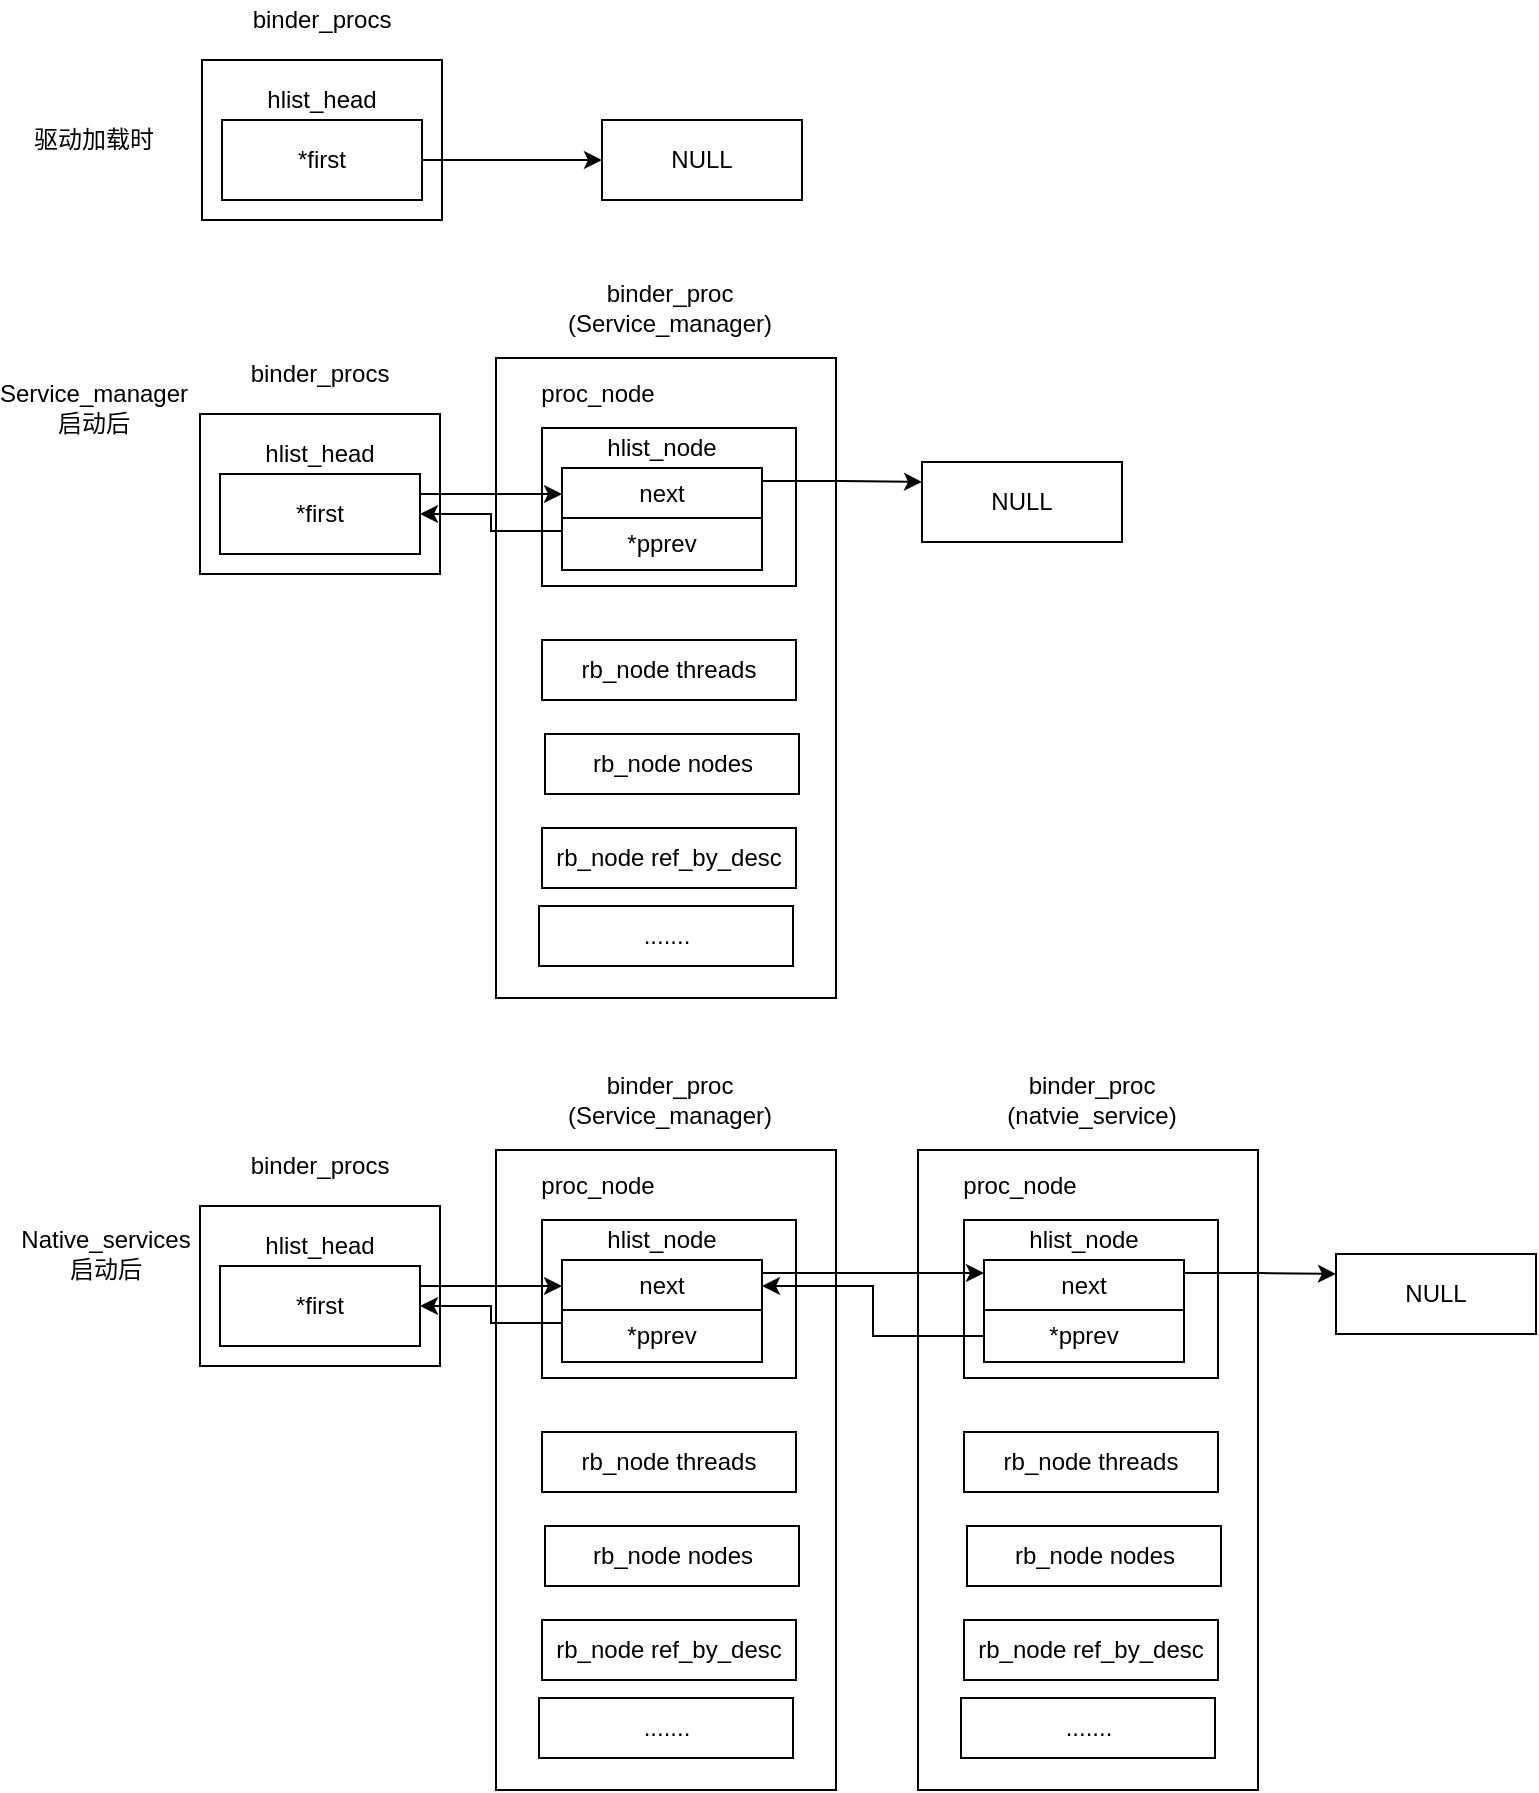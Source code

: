 <mxfile version="10.7.3" type="github"><diagram id="f5S5wsau89oDJ0mGk0TF" name="Page-1"><mxGraphModel dx="1394" dy="764" grid="1" gridSize="10" guides="1" tooltips="1" connect="1" arrows="1" fold="1" page="1" pageScale="1" pageWidth="850" pageHeight="1100" math="0" shadow="0"><root><mxCell id="0"/><mxCell id="1" parent="0"/><mxCell id="cAE2dEIA1_UFuCHR5B9O-16" value="" style="rounded=0;whiteSpace=wrap;html=1;" vertex="1" parent="1"><mxGeometry x="250" y="219" width="170" height="320" as="geometry"/></mxCell><mxCell id="cAE2dEIA1_UFuCHR5B9O-25" value="" style="rounded=0;whiteSpace=wrap;html=1;" vertex="1" parent="1"><mxGeometry x="273" y="254" width="127" height="79" as="geometry"/></mxCell><mxCell id="cAE2dEIA1_UFuCHR5B9O-1" value="" style="rounded=0;whiteSpace=wrap;html=1;" vertex="1" parent="1"><mxGeometry x="103" y="70" width="120" height="80" as="geometry"/></mxCell><mxCell id="cAE2dEIA1_UFuCHR5B9O-7" style="edgeStyle=orthogonalEdgeStyle;rounded=0;orthogonalLoop=1;jettySize=auto;html=1;exitX=1;exitY=0.5;exitDx=0;exitDy=0;" edge="1" parent="1" source="cAE2dEIA1_UFuCHR5B9O-2" target="cAE2dEIA1_UFuCHR5B9O-6"><mxGeometry relative="1" as="geometry"/></mxCell><mxCell id="cAE2dEIA1_UFuCHR5B9O-2" value="*first" style="rounded=0;whiteSpace=wrap;html=1;" vertex="1" parent="1"><mxGeometry x="113" y="100" width="100" height="40" as="geometry"/></mxCell><mxCell id="cAE2dEIA1_UFuCHR5B9O-3" value="binder_procs" style="text;html=1;strokeColor=none;fillColor=none;align=center;verticalAlign=middle;whiteSpace=wrap;rounded=0;" vertex="1" parent="1"><mxGeometry x="143" y="40" width="40" height="20" as="geometry"/></mxCell><mxCell id="cAE2dEIA1_UFuCHR5B9O-4" value="hlist_head" style="text;html=1;strokeColor=none;fillColor=none;align=center;verticalAlign=middle;whiteSpace=wrap;rounded=0;" vertex="1" parent="1"><mxGeometry x="143" y="80" width="40" height="20" as="geometry"/></mxCell><mxCell id="cAE2dEIA1_UFuCHR5B9O-6" value="NULL" style="rounded=0;whiteSpace=wrap;html=1;" vertex="1" parent="1"><mxGeometry x="303" y="100" width="100" height="40" as="geometry"/></mxCell><mxCell id="cAE2dEIA1_UFuCHR5B9O-8" value="驱动加载时" style="text;html=1;strokeColor=none;fillColor=none;align=center;verticalAlign=middle;whiteSpace=wrap;rounded=0;" vertex="1" parent="1"><mxGeometry x="14" y="100" width="70" height="20" as="geometry"/></mxCell><mxCell id="cAE2dEIA1_UFuCHR5B9O-9" value="" style="rounded=0;whiteSpace=wrap;html=1;" vertex="1" parent="1"><mxGeometry x="102" y="247" width="120" height="80" as="geometry"/></mxCell><mxCell id="cAE2dEIA1_UFuCHR5B9O-22" style="edgeStyle=orthogonalEdgeStyle;rounded=0;orthogonalLoop=1;jettySize=auto;html=1;exitX=1;exitY=0.25;exitDx=0;exitDy=0;" edge="1" parent="1" source="cAE2dEIA1_UFuCHR5B9O-11" target="cAE2dEIA1_UFuCHR5B9O-17"><mxGeometry relative="1" as="geometry"/></mxCell><mxCell id="cAE2dEIA1_UFuCHR5B9O-11" value="*first" style="rounded=0;whiteSpace=wrap;html=1;" vertex="1" parent="1"><mxGeometry x="112" y="277" width="100" height="40" as="geometry"/></mxCell><mxCell id="cAE2dEIA1_UFuCHR5B9O-12" value="binder_procs" style="text;html=1;strokeColor=none;fillColor=none;align=center;verticalAlign=middle;whiteSpace=wrap;rounded=0;" vertex="1" parent="1"><mxGeometry x="142" y="217" width="40" height="20" as="geometry"/></mxCell><mxCell id="cAE2dEIA1_UFuCHR5B9O-13" value="hlist_head" style="text;html=1;strokeColor=none;fillColor=none;align=center;verticalAlign=middle;whiteSpace=wrap;rounded=0;" vertex="1" parent="1"><mxGeometry x="142" y="257" width="40" height="20" as="geometry"/></mxCell><mxCell id="cAE2dEIA1_UFuCHR5B9O-14" value="NULL" style="rounded=0;whiteSpace=wrap;html=1;" vertex="1" parent="1"><mxGeometry x="463" y="271" width="100" height="40" as="geometry"/></mxCell><mxCell id="cAE2dEIA1_UFuCHR5B9O-27" style="edgeStyle=orthogonalEdgeStyle;rounded=0;orthogonalLoop=1;jettySize=auto;html=1;exitX=1;exitY=0.25;exitDx=0;exitDy=0;entryX=0;entryY=0.25;entryDx=0;entryDy=0;" edge="1" parent="1" source="cAE2dEIA1_UFuCHR5B9O-17" target="cAE2dEIA1_UFuCHR5B9O-14"><mxGeometry relative="1" as="geometry"/></mxCell><mxCell id="cAE2dEIA1_UFuCHR5B9O-17" value="next" style="rounded=0;whiteSpace=wrap;html=1;" vertex="1" parent="1"><mxGeometry x="283" y="274" width="100" height="26" as="geometry"/></mxCell><mxCell id="cAE2dEIA1_UFuCHR5B9O-18" value="binder_proc&lt;br&gt;(Service_manager)&lt;br&gt;" style="text;html=1;strokeColor=none;fillColor=none;align=center;verticalAlign=middle;whiteSpace=wrap;rounded=0;" vertex="1" parent="1"><mxGeometry x="316.5" y="184" width="40" height="20" as="geometry"/></mxCell><mxCell id="cAE2dEIA1_UFuCHR5B9O-19" value="hlist_node" style="text;html=1;strokeColor=none;fillColor=none;align=center;verticalAlign=middle;whiteSpace=wrap;rounded=0;" vertex="1" parent="1"><mxGeometry x="313" y="254" width="40" height="20" as="geometry"/></mxCell><mxCell id="cAE2dEIA1_UFuCHR5B9O-28" style="edgeStyle=orthogonalEdgeStyle;rounded=0;orthogonalLoop=1;jettySize=auto;html=1;exitX=0;exitY=0.25;exitDx=0;exitDy=0;entryX=1;entryY=0.5;entryDx=0;entryDy=0;" edge="1" parent="1" source="cAE2dEIA1_UFuCHR5B9O-20" target="cAE2dEIA1_UFuCHR5B9O-11"><mxGeometry relative="1" as="geometry"/></mxCell><mxCell id="cAE2dEIA1_UFuCHR5B9O-20" value="*pprev" style="rounded=0;whiteSpace=wrap;html=1;" vertex="1" parent="1"><mxGeometry x="283" y="299" width="100" height="26" as="geometry"/></mxCell><mxCell id="cAE2dEIA1_UFuCHR5B9O-21" value="Service_manager启动后&lt;br&gt;" style="text;html=1;strokeColor=none;fillColor=none;align=center;verticalAlign=middle;whiteSpace=wrap;rounded=0;" vertex="1" parent="1"><mxGeometry x="14" y="234" width="70" height="20" as="geometry"/></mxCell><mxCell id="cAE2dEIA1_UFuCHR5B9O-26" value="proc_node" style="text;html=1;strokeColor=none;fillColor=none;align=center;verticalAlign=middle;whiteSpace=wrap;rounded=0;" vertex="1" parent="1"><mxGeometry x="281" y="227" width="40" height="20" as="geometry"/></mxCell><mxCell id="cAE2dEIA1_UFuCHR5B9O-29" value="rb_node threads" style="rounded=0;whiteSpace=wrap;html=1;" vertex="1" parent="1"><mxGeometry x="273" y="360" width="127" height="30" as="geometry"/></mxCell><mxCell id="cAE2dEIA1_UFuCHR5B9O-30" value="rb_node nodes" style="rounded=0;whiteSpace=wrap;html=1;" vertex="1" parent="1"><mxGeometry x="274.5" y="407" width="127" height="30" as="geometry"/></mxCell><mxCell id="cAE2dEIA1_UFuCHR5B9O-31" value="rb_node ref_by_desc" style="rounded=0;whiteSpace=wrap;html=1;" vertex="1" parent="1"><mxGeometry x="273" y="454" width="127" height="30" as="geometry"/></mxCell><mxCell id="cAE2dEIA1_UFuCHR5B9O-32" value="......." style="rounded=0;whiteSpace=wrap;html=1;" vertex="1" parent="1"><mxGeometry x="271.5" y="493" width="127" height="30" as="geometry"/></mxCell><mxCell id="cAE2dEIA1_UFuCHR5B9O-33" value="" style="rounded=0;whiteSpace=wrap;html=1;" vertex="1" parent="1"><mxGeometry x="250" y="615" width="170" height="320" as="geometry"/></mxCell><mxCell id="cAE2dEIA1_UFuCHR5B9O-34" value="" style="rounded=0;whiteSpace=wrap;html=1;" vertex="1" parent="1"><mxGeometry x="273" y="650" width="127" height="79" as="geometry"/></mxCell><mxCell id="cAE2dEIA1_UFuCHR5B9O-35" value="" style="rounded=0;whiteSpace=wrap;html=1;" vertex="1" parent="1"><mxGeometry x="102" y="643" width="120" height="80" as="geometry"/></mxCell><mxCell id="cAE2dEIA1_UFuCHR5B9O-36" style="edgeStyle=orthogonalEdgeStyle;rounded=0;orthogonalLoop=1;jettySize=auto;html=1;exitX=1;exitY=0.25;exitDx=0;exitDy=0;" edge="1" parent="1" source="cAE2dEIA1_UFuCHR5B9O-37" target="cAE2dEIA1_UFuCHR5B9O-42"><mxGeometry relative="1" as="geometry"/></mxCell><mxCell id="cAE2dEIA1_UFuCHR5B9O-37" value="*first" style="rounded=0;whiteSpace=wrap;html=1;" vertex="1" parent="1"><mxGeometry x="112" y="673" width="100" height="40" as="geometry"/></mxCell><mxCell id="cAE2dEIA1_UFuCHR5B9O-38" value="binder_procs" style="text;html=1;strokeColor=none;fillColor=none;align=center;verticalAlign=middle;whiteSpace=wrap;rounded=0;" vertex="1" parent="1"><mxGeometry x="142" y="613" width="40" height="20" as="geometry"/></mxCell><mxCell id="cAE2dEIA1_UFuCHR5B9O-39" value="hlist_head" style="text;html=1;strokeColor=none;fillColor=none;align=center;verticalAlign=middle;whiteSpace=wrap;rounded=0;" vertex="1" parent="1"><mxGeometry x="142" y="653" width="40" height="20" as="geometry"/></mxCell><mxCell id="cAE2dEIA1_UFuCHR5B9O-42" value="next" style="rounded=0;whiteSpace=wrap;html=1;" vertex="1" parent="1"><mxGeometry x="283" y="670" width="100" height="26" as="geometry"/></mxCell><mxCell id="cAE2dEIA1_UFuCHR5B9O-43" value="binder_proc&lt;br&gt;(Service_manager)&lt;br&gt;" style="text;html=1;strokeColor=none;fillColor=none;align=center;verticalAlign=middle;whiteSpace=wrap;rounded=0;" vertex="1" parent="1"><mxGeometry x="316.5" y="580" width="40" height="20" as="geometry"/></mxCell><mxCell id="cAE2dEIA1_UFuCHR5B9O-44" value="hlist_node" style="text;html=1;strokeColor=none;fillColor=none;align=center;verticalAlign=middle;whiteSpace=wrap;rounded=0;" vertex="1" parent="1"><mxGeometry x="313" y="650" width="40" height="20" as="geometry"/></mxCell><mxCell id="cAE2dEIA1_UFuCHR5B9O-45" style="edgeStyle=orthogonalEdgeStyle;rounded=0;orthogonalLoop=1;jettySize=auto;html=1;exitX=0;exitY=0.25;exitDx=0;exitDy=0;entryX=1;entryY=0.5;entryDx=0;entryDy=0;" edge="1" parent="1" source="cAE2dEIA1_UFuCHR5B9O-46" target="cAE2dEIA1_UFuCHR5B9O-37"><mxGeometry relative="1" as="geometry"/></mxCell><mxCell id="cAE2dEIA1_UFuCHR5B9O-46" value="*pprev" style="rounded=0;whiteSpace=wrap;html=1;" vertex="1" parent="1"><mxGeometry x="283" y="695" width="100" height="26" as="geometry"/></mxCell><mxCell id="cAE2dEIA1_UFuCHR5B9O-47" value="proc_node" style="text;html=1;strokeColor=none;fillColor=none;align=center;verticalAlign=middle;whiteSpace=wrap;rounded=0;" vertex="1" parent="1"><mxGeometry x="281" y="623" width="40" height="20" as="geometry"/></mxCell><mxCell id="cAE2dEIA1_UFuCHR5B9O-48" value="rb_node threads" style="rounded=0;whiteSpace=wrap;html=1;" vertex="1" parent="1"><mxGeometry x="273" y="756" width="127" height="30" as="geometry"/></mxCell><mxCell id="cAE2dEIA1_UFuCHR5B9O-49" value="rb_node nodes" style="rounded=0;whiteSpace=wrap;html=1;" vertex="1" parent="1"><mxGeometry x="274.5" y="803" width="127" height="30" as="geometry"/></mxCell><mxCell id="cAE2dEIA1_UFuCHR5B9O-50" value="rb_node ref_by_desc" style="rounded=0;whiteSpace=wrap;html=1;" vertex="1" parent="1"><mxGeometry x="273" y="850" width="127" height="30" as="geometry"/></mxCell><mxCell id="cAE2dEIA1_UFuCHR5B9O-51" value="......." style="rounded=0;whiteSpace=wrap;html=1;" vertex="1" parent="1"><mxGeometry x="271.5" y="889" width="127" height="30" as="geometry"/></mxCell><mxCell id="cAE2dEIA1_UFuCHR5B9O-52" value="Native_services&lt;br&gt;启动后&lt;br&gt;" style="text;html=1;strokeColor=none;fillColor=none;align=center;verticalAlign=middle;whiteSpace=wrap;rounded=0;" vertex="1" parent="1"><mxGeometry x="20" y="657" width="70" height="20" as="geometry"/></mxCell><mxCell id="cAE2dEIA1_UFuCHR5B9O-53" value="NULL" style="rounded=0;whiteSpace=wrap;html=1;" vertex="1" parent="1"><mxGeometry x="670" y="667" width="100" height="40" as="geometry"/></mxCell><mxCell id="cAE2dEIA1_UFuCHR5B9O-54" value="" style="rounded=0;whiteSpace=wrap;html=1;" vertex="1" parent="1"><mxGeometry x="461" y="615" width="170" height="320" as="geometry"/></mxCell><mxCell id="cAE2dEIA1_UFuCHR5B9O-55" value="" style="rounded=0;whiteSpace=wrap;html=1;" vertex="1" parent="1"><mxGeometry x="484" y="650" width="127" height="79" as="geometry"/></mxCell><mxCell id="cAE2dEIA1_UFuCHR5B9O-66" style="edgeStyle=orthogonalEdgeStyle;rounded=0;orthogonalLoop=1;jettySize=auto;html=1;exitX=1;exitY=0.25;exitDx=0;exitDy=0;entryX=0;entryY=0.25;entryDx=0;entryDy=0;" edge="1" parent="1" source="cAE2dEIA1_UFuCHR5B9O-56" target="cAE2dEIA1_UFuCHR5B9O-53"><mxGeometry relative="1" as="geometry"/></mxCell><mxCell id="cAE2dEIA1_UFuCHR5B9O-56" value="next" style="rounded=0;whiteSpace=wrap;html=1;" vertex="1" parent="1"><mxGeometry x="494" y="670" width="100" height="26" as="geometry"/></mxCell><mxCell id="cAE2dEIA1_UFuCHR5B9O-57" value="binder_proc&lt;br&gt;(natvie_service)&lt;br&gt;" style="text;html=1;strokeColor=none;fillColor=none;align=center;verticalAlign=middle;whiteSpace=wrap;rounded=0;" vertex="1" parent="1"><mxGeometry x="527.5" y="580" width="40" height="20" as="geometry"/></mxCell><mxCell id="cAE2dEIA1_UFuCHR5B9O-58" value="hlist_node" style="text;html=1;strokeColor=none;fillColor=none;align=center;verticalAlign=middle;whiteSpace=wrap;rounded=0;" vertex="1" parent="1"><mxGeometry x="524" y="650" width="40" height="20" as="geometry"/></mxCell><mxCell id="cAE2dEIA1_UFuCHR5B9O-65" style="edgeStyle=orthogonalEdgeStyle;rounded=0;orthogonalLoop=1;jettySize=auto;html=1;exitX=0;exitY=0.5;exitDx=0;exitDy=0;entryX=1;entryY=0.5;entryDx=0;entryDy=0;" edge="1" parent="1" source="cAE2dEIA1_UFuCHR5B9O-59" target="cAE2dEIA1_UFuCHR5B9O-42"><mxGeometry relative="1" as="geometry"/></mxCell><mxCell id="cAE2dEIA1_UFuCHR5B9O-59" value="*pprev" style="rounded=0;whiteSpace=wrap;html=1;" vertex="1" parent="1"><mxGeometry x="494" y="695" width="100" height="26" as="geometry"/></mxCell><mxCell id="cAE2dEIA1_UFuCHR5B9O-60" value="proc_node" style="text;html=1;strokeColor=none;fillColor=none;align=center;verticalAlign=middle;whiteSpace=wrap;rounded=0;" vertex="1" parent="1"><mxGeometry x="492" y="623" width="40" height="20" as="geometry"/></mxCell><mxCell id="cAE2dEIA1_UFuCHR5B9O-61" value="rb_node threads" style="rounded=0;whiteSpace=wrap;html=1;" vertex="1" parent="1"><mxGeometry x="484" y="756" width="127" height="30" as="geometry"/></mxCell><mxCell id="cAE2dEIA1_UFuCHR5B9O-62" value="rb_node nodes" style="rounded=0;whiteSpace=wrap;html=1;" vertex="1" parent="1"><mxGeometry x="485.5" y="803" width="127" height="30" as="geometry"/></mxCell><mxCell id="cAE2dEIA1_UFuCHR5B9O-63" value="rb_node ref_by_desc" style="rounded=0;whiteSpace=wrap;html=1;" vertex="1" parent="1"><mxGeometry x="484" y="850" width="127" height="30" as="geometry"/></mxCell><mxCell id="cAE2dEIA1_UFuCHR5B9O-64" value="......." style="rounded=0;whiteSpace=wrap;html=1;" vertex="1" parent="1"><mxGeometry x="482.5" y="889" width="127" height="30" as="geometry"/></mxCell><mxCell id="cAE2dEIA1_UFuCHR5B9O-41" style="edgeStyle=orthogonalEdgeStyle;rounded=0;orthogonalLoop=1;jettySize=auto;html=1;exitX=1;exitY=0.25;exitDx=0;exitDy=0;entryX=0;entryY=0.25;entryDx=0;entryDy=0;" edge="1" parent="1" source="cAE2dEIA1_UFuCHR5B9O-42" target="cAE2dEIA1_UFuCHR5B9O-56"><mxGeometry relative="1" as="geometry"><mxPoint x="463" y="677" as="targetPoint"/></mxGeometry></mxCell></root></mxGraphModel></diagram></mxfile>